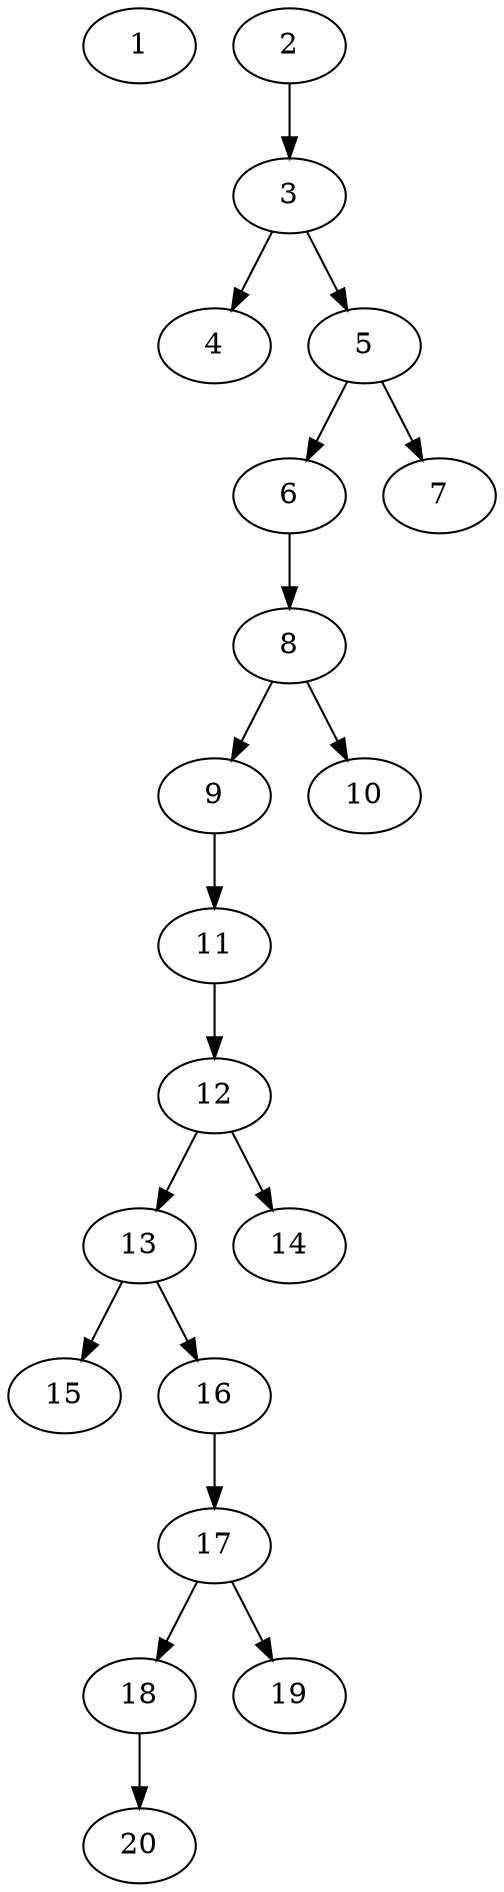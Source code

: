 // DAG automatically generated by daggen at Thu Oct  3 13:58:42 2019
// ./daggen --dot -n 20 --ccr 0.3 --fat 0.3 --regular 0.5 --density 0.5 --mindata 5242880 --maxdata 52428800 
digraph G {
  1 [size="165635413", alpha="0.02", expect_size="49690624"] 
  2 [size="19486720", alpha="0.15", expect_size="5846016"] 
  2 -> 3 [size ="5846016"]
  3 [size="142854827", alpha="0.00", expect_size="42856448"] 
  3 -> 4 [size ="42856448"]
  3 -> 5 [size ="42856448"]
  4 [size="46865067", alpha="0.04", expect_size="14059520"] 
  5 [size="172240213", alpha="0.06", expect_size="51672064"] 
  5 -> 6 [size ="51672064"]
  5 -> 7 [size ="51672064"]
  6 [size="156733440", alpha="0.07", expect_size="47020032"] 
  6 -> 8 [size ="47020032"]
  7 [size="142120960", alpha="0.02", expect_size="42636288"] 
  8 [size="93330773", alpha="0.15", expect_size="27999232"] 
  8 -> 9 [size ="27999232"]
  8 -> 10 [size ="27999232"]
  9 [size="99290453", alpha="0.15", expect_size="29787136"] 
  9 -> 11 [size ="29787136"]
  10 [size="84520960", alpha="0.10", expect_size="25356288"] 
  11 [size="55005867", alpha="0.09", expect_size="16501760"] 
  11 -> 12 [size ="16501760"]
  12 [size="67205120", alpha="0.16", expect_size="20161536"] 
  12 -> 13 [size ="20161536"]
  12 -> 14 [size ="20161536"]
  13 [size="28258987", alpha="0.10", expect_size="8477696"] 
  13 -> 15 [size ="8477696"]
  13 -> 16 [size ="8477696"]
  14 [size="31679147", alpha="0.16", expect_size="9503744"] 
  15 [size="65290240", alpha="0.05", expect_size="19587072"] 
  16 [size="115391147", alpha="0.14", expect_size="34617344"] 
  16 -> 17 [size ="34617344"]
  17 [size="166915413", alpha="0.12", expect_size="50074624"] 
  17 -> 18 [size ="50074624"]
  17 -> 19 [size ="50074624"]
  18 [size="25490773", alpha="0.14", expect_size="7647232"] 
  18 -> 20 [size ="7647232"]
  19 [size="146834773", alpha="0.03", expect_size="44050432"] 
  20 [size="108233387", alpha="0.01", expect_size="32470016"] 
}
